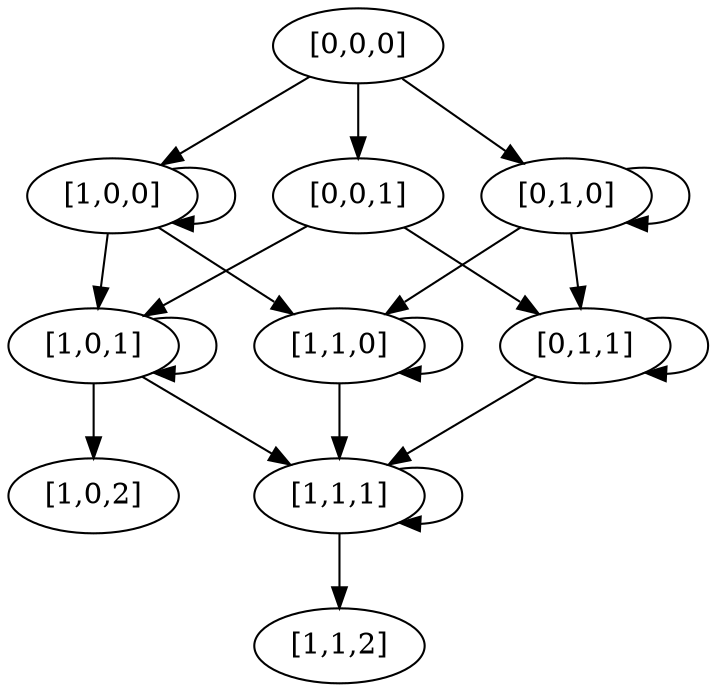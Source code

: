 digraph {
  "[0,0,0]" -> {"[0,0,1]" "[0,1,0]" "[1,0,0]"};
  "[0,0,1]" -> {"[1,0,1]" "[0,1,1]"};
  "[0,1,0]" -> {"[0,1,0]" "[1,1,0]" "[0,1,1]"};
  "[1,0,0]" -> {"[1,0,0]" "[1,0,1]" "[1,1,0]"};
  "[0,1,1]" -> {"[0,1,1]" "[1,1,1]"};
  "[1,0,1]" -> {"[1,0,1]" "[1,1,1]" "[1,0,2]"};
  "[1,1,0]" -> {"[1,1,0]" "[1,1,1]"};
  "[1,1,1]" -> {"[1,1,1]" "[1,1,2]"};
}